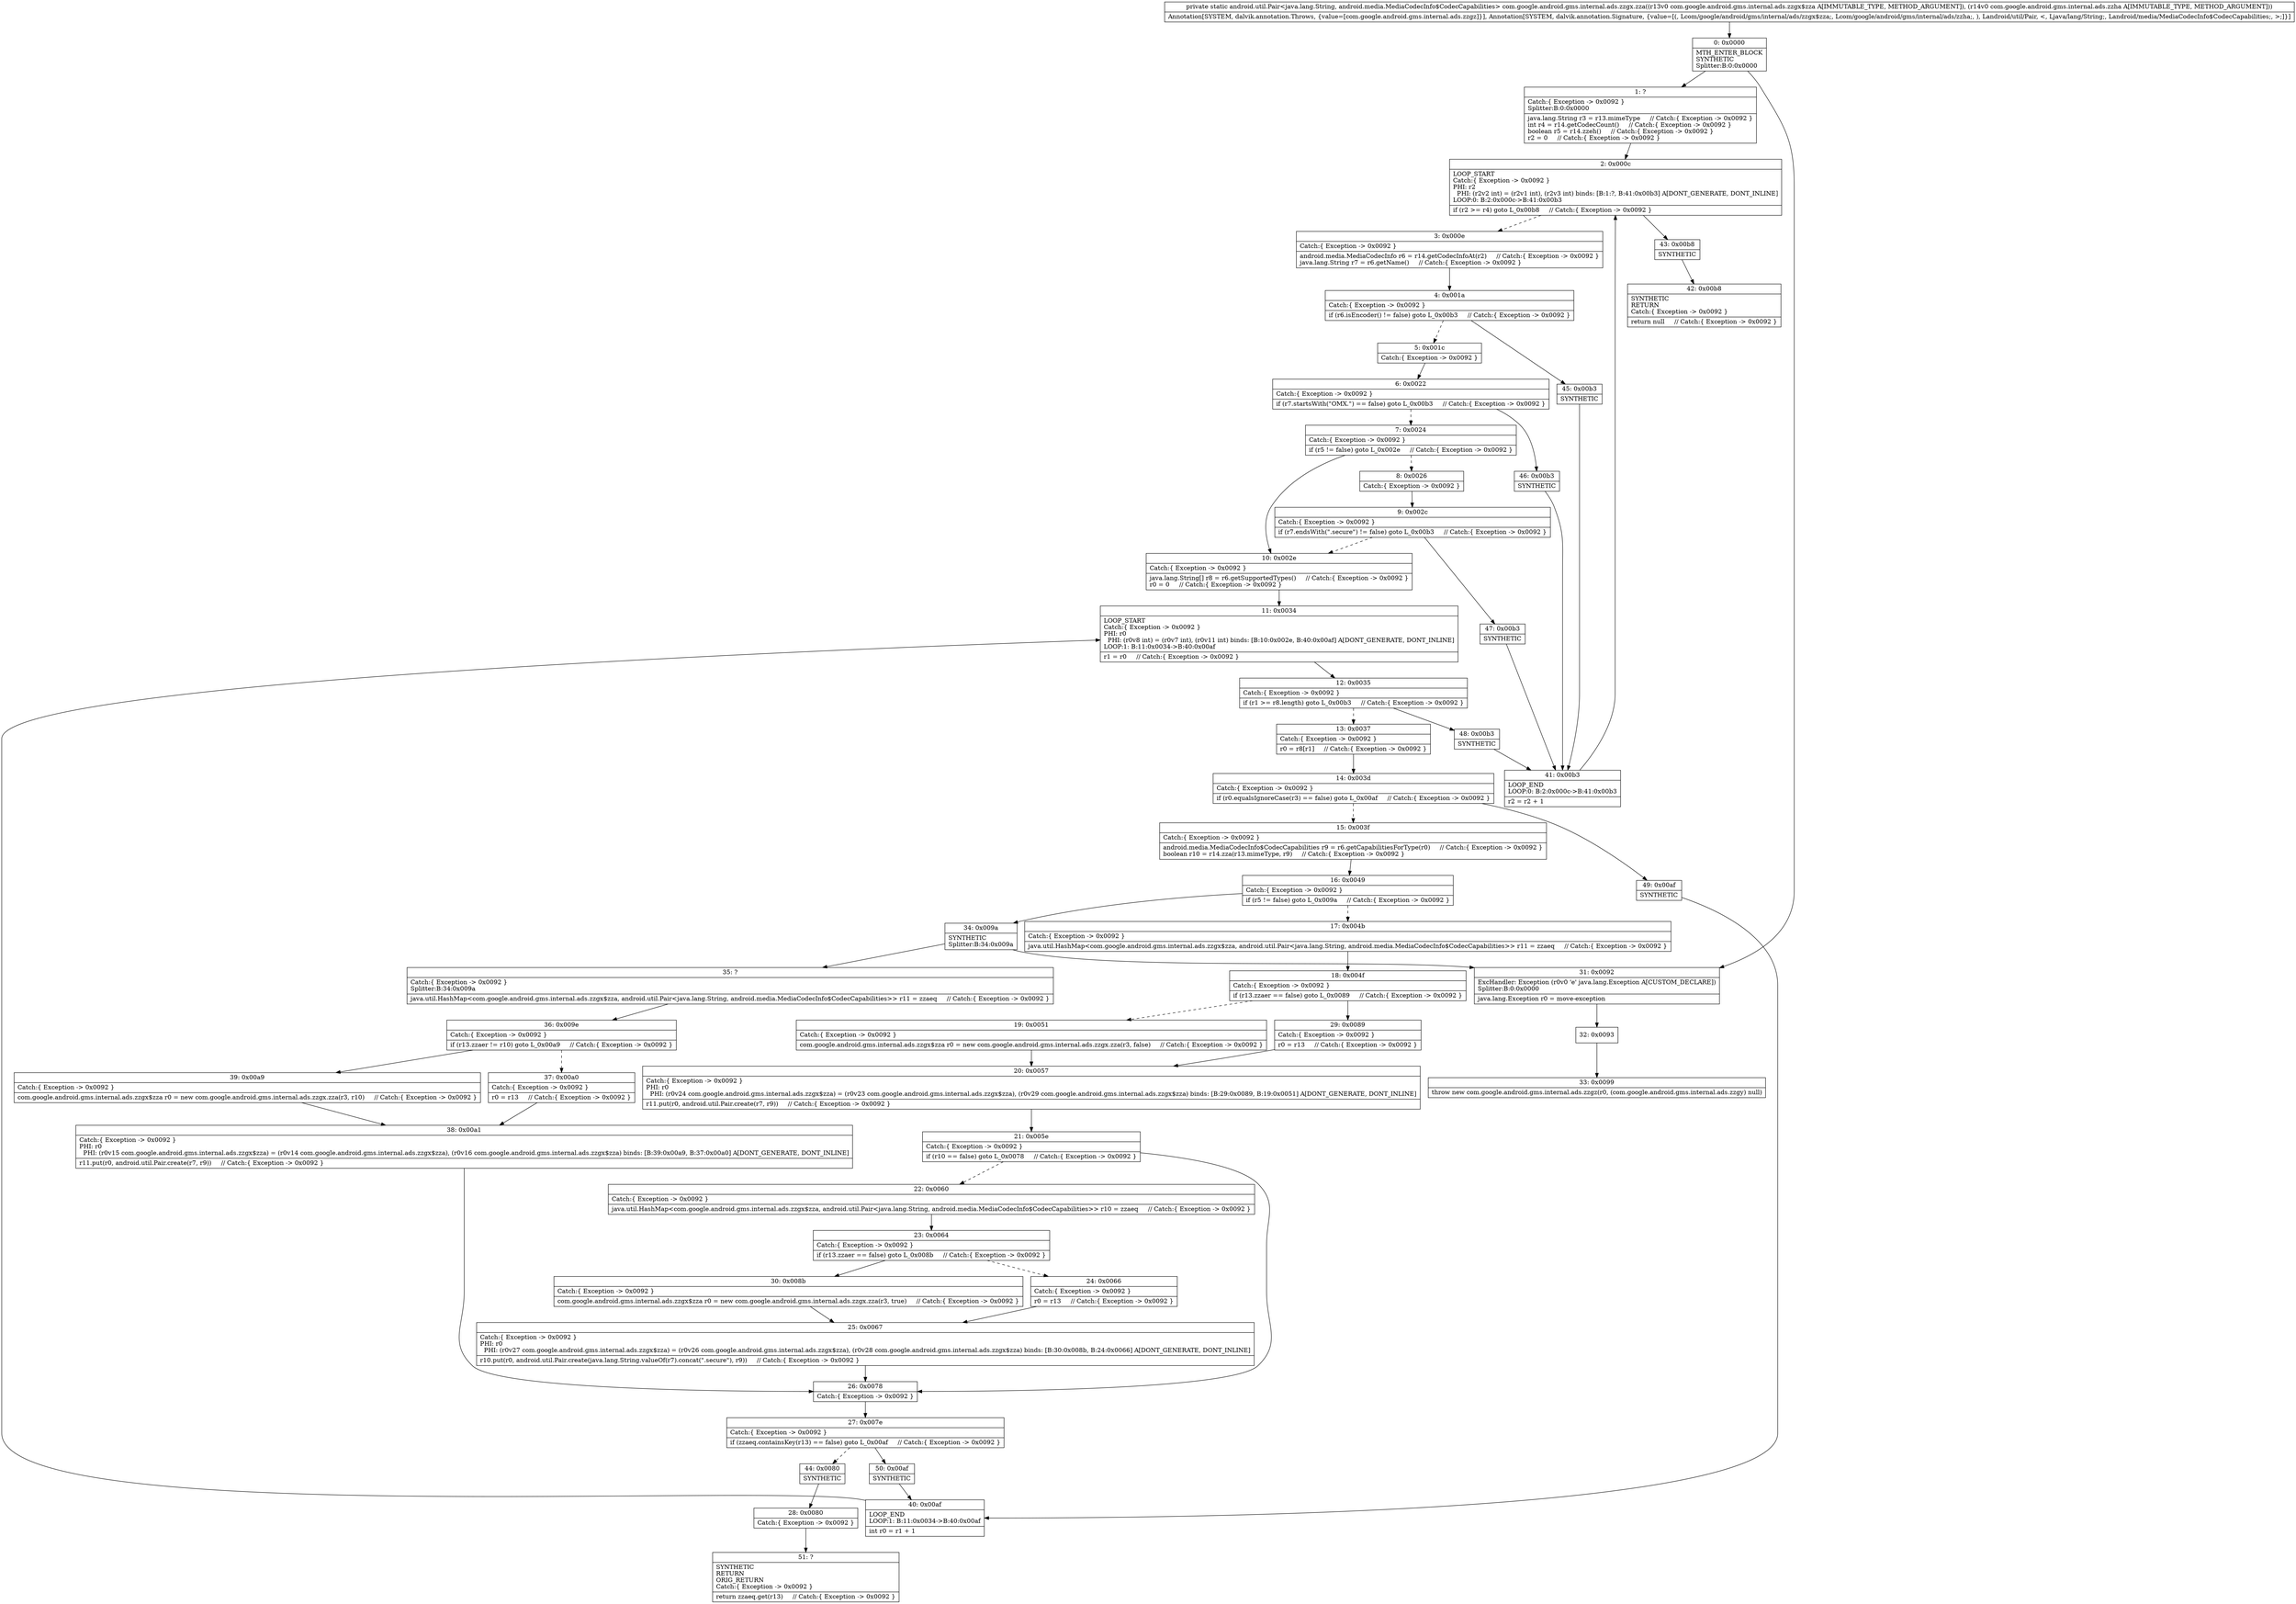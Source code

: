 digraph "CFG forcom.google.android.gms.internal.ads.zzgx.zza(Lcom\/google\/android\/gms\/internal\/ads\/zzgx$zza;Lcom\/google\/android\/gms\/internal\/ads\/zzha;)Landroid\/util\/Pair;" {
Node_0 [shape=record,label="{0\:\ 0x0000|MTH_ENTER_BLOCK\lSYNTHETIC\lSplitter:B:0:0x0000\l}"];
Node_1 [shape=record,label="{1\:\ ?|Catch:\{ Exception \-\> 0x0092 \}\lSplitter:B:0:0x0000\l|java.lang.String r3 = r13.mimeType     \/\/ Catch:\{ Exception \-\> 0x0092 \}\lint r4 = r14.getCodecCount()     \/\/ Catch:\{ Exception \-\> 0x0092 \}\lboolean r5 = r14.zzeh()     \/\/ Catch:\{ Exception \-\> 0x0092 \}\lr2 = 0     \/\/ Catch:\{ Exception \-\> 0x0092 \}\l}"];
Node_2 [shape=record,label="{2\:\ 0x000c|LOOP_START\lCatch:\{ Exception \-\> 0x0092 \}\lPHI: r2 \l  PHI: (r2v2 int) = (r2v1 int), (r2v3 int) binds: [B:1:?, B:41:0x00b3] A[DONT_GENERATE, DONT_INLINE]\lLOOP:0: B:2:0x000c\-\>B:41:0x00b3\l|if (r2 \>= r4) goto L_0x00b8     \/\/ Catch:\{ Exception \-\> 0x0092 \}\l}"];
Node_3 [shape=record,label="{3\:\ 0x000e|Catch:\{ Exception \-\> 0x0092 \}\l|android.media.MediaCodecInfo r6 = r14.getCodecInfoAt(r2)     \/\/ Catch:\{ Exception \-\> 0x0092 \}\ljava.lang.String r7 = r6.getName()     \/\/ Catch:\{ Exception \-\> 0x0092 \}\l}"];
Node_4 [shape=record,label="{4\:\ 0x001a|Catch:\{ Exception \-\> 0x0092 \}\l|if (r6.isEncoder() != false) goto L_0x00b3     \/\/ Catch:\{ Exception \-\> 0x0092 \}\l}"];
Node_5 [shape=record,label="{5\:\ 0x001c|Catch:\{ Exception \-\> 0x0092 \}\l}"];
Node_6 [shape=record,label="{6\:\ 0x0022|Catch:\{ Exception \-\> 0x0092 \}\l|if (r7.startsWith(\"OMX.\") == false) goto L_0x00b3     \/\/ Catch:\{ Exception \-\> 0x0092 \}\l}"];
Node_7 [shape=record,label="{7\:\ 0x0024|Catch:\{ Exception \-\> 0x0092 \}\l|if (r5 != false) goto L_0x002e     \/\/ Catch:\{ Exception \-\> 0x0092 \}\l}"];
Node_8 [shape=record,label="{8\:\ 0x0026|Catch:\{ Exception \-\> 0x0092 \}\l}"];
Node_9 [shape=record,label="{9\:\ 0x002c|Catch:\{ Exception \-\> 0x0092 \}\l|if (r7.endsWith(\".secure\") != false) goto L_0x00b3     \/\/ Catch:\{ Exception \-\> 0x0092 \}\l}"];
Node_10 [shape=record,label="{10\:\ 0x002e|Catch:\{ Exception \-\> 0x0092 \}\l|java.lang.String[] r8 = r6.getSupportedTypes()     \/\/ Catch:\{ Exception \-\> 0x0092 \}\lr0 = 0     \/\/ Catch:\{ Exception \-\> 0x0092 \}\l}"];
Node_11 [shape=record,label="{11\:\ 0x0034|LOOP_START\lCatch:\{ Exception \-\> 0x0092 \}\lPHI: r0 \l  PHI: (r0v8 int) = (r0v7 int), (r0v11 int) binds: [B:10:0x002e, B:40:0x00af] A[DONT_GENERATE, DONT_INLINE]\lLOOP:1: B:11:0x0034\-\>B:40:0x00af\l|r1 = r0     \/\/ Catch:\{ Exception \-\> 0x0092 \}\l}"];
Node_12 [shape=record,label="{12\:\ 0x0035|Catch:\{ Exception \-\> 0x0092 \}\l|if (r1 \>= r8.length) goto L_0x00b3     \/\/ Catch:\{ Exception \-\> 0x0092 \}\l}"];
Node_13 [shape=record,label="{13\:\ 0x0037|Catch:\{ Exception \-\> 0x0092 \}\l|r0 = r8[r1]     \/\/ Catch:\{ Exception \-\> 0x0092 \}\l}"];
Node_14 [shape=record,label="{14\:\ 0x003d|Catch:\{ Exception \-\> 0x0092 \}\l|if (r0.equalsIgnoreCase(r3) == false) goto L_0x00af     \/\/ Catch:\{ Exception \-\> 0x0092 \}\l}"];
Node_15 [shape=record,label="{15\:\ 0x003f|Catch:\{ Exception \-\> 0x0092 \}\l|android.media.MediaCodecInfo$CodecCapabilities r9 = r6.getCapabilitiesForType(r0)     \/\/ Catch:\{ Exception \-\> 0x0092 \}\lboolean r10 = r14.zza(r13.mimeType, r9)     \/\/ Catch:\{ Exception \-\> 0x0092 \}\l}"];
Node_16 [shape=record,label="{16\:\ 0x0049|Catch:\{ Exception \-\> 0x0092 \}\l|if (r5 != false) goto L_0x009a     \/\/ Catch:\{ Exception \-\> 0x0092 \}\l}"];
Node_17 [shape=record,label="{17\:\ 0x004b|Catch:\{ Exception \-\> 0x0092 \}\l|java.util.HashMap\<com.google.android.gms.internal.ads.zzgx$zza, android.util.Pair\<java.lang.String, android.media.MediaCodecInfo$CodecCapabilities\>\> r11 = zzaeq     \/\/ Catch:\{ Exception \-\> 0x0092 \}\l}"];
Node_18 [shape=record,label="{18\:\ 0x004f|Catch:\{ Exception \-\> 0x0092 \}\l|if (r13.zzaer == false) goto L_0x0089     \/\/ Catch:\{ Exception \-\> 0x0092 \}\l}"];
Node_19 [shape=record,label="{19\:\ 0x0051|Catch:\{ Exception \-\> 0x0092 \}\l|com.google.android.gms.internal.ads.zzgx$zza r0 = new com.google.android.gms.internal.ads.zzgx.zza(r3, false)     \/\/ Catch:\{ Exception \-\> 0x0092 \}\l}"];
Node_20 [shape=record,label="{20\:\ 0x0057|Catch:\{ Exception \-\> 0x0092 \}\lPHI: r0 \l  PHI: (r0v24 com.google.android.gms.internal.ads.zzgx$zza) = (r0v23 com.google.android.gms.internal.ads.zzgx$zza), (r0v29 com.google.android.gms.internal.ads.zzgx$zza) binds: [B:29:0x0089, B:19:0x0051] A[DONT_GENERATE, DONT_INLINE]\l|r11.put(r0, android.util.Pair.create(r7, r9))     \/\/ Catch:\{ Exception \-\> 0x0092 \}\l}"];
Node_21 [shape=record,label="{21\:\ 0x005e|Catch:\{ Exception \-\> 0x0092 \}\l|if (r10 == false) goto L_0x0078     \/\/ Catch:\{ Exception \-\> 0x0092 \}\l}"];
Node_22 [shape=record,label="{22\:\ 0x0060|Catch:\{ Exception \-\> 0x0092 \}\l|java.util.HashMap\<com.google.android.gms.internal.ads.zzgx$zza, android.util.Pair\<java.lang.String, android.media.MediaCodecInfo$CodecCapabilities\>\> r10 = zzaeq     \/\/ Catch:\{ Exception \-\> 0x0092 \}\l}"];
Node_23 [shape=record,label="{23\:\ 0x0064|Catch:\{ Exception \-\> 0x0092 \}\l|if (r13.zzaer == false) goto L_0x008b     \/\/ Catch:\{ Exception \-\> 0x0092 \}\l}"];
Node_24 [shape=record,label="{24\:\ 0x0066|Catch:\{ Exception \-\> 0x0092 \}\l|r0 = r13     \/\/ Catch:\{ Exception \-\> 0x0092 \}\l}"];
Node_25 [shape=record,label="{25\:\ 0x0067|Catch:\{ Exception \-\> 0x0092 \}\lPHI: r0 \l  PHI: (r0v27 com.google.android.gms.internal.ads.zzgx$zza) = (r0v26 com.google.android.gms.internal.ads.zzgx$zza), (r0v28 com.google.android.gms.internal.ads.zzgx$zza) binds: [B:30:0x008b, B:24:0x0066] A[DONT_GENERATE, DONT_INLINE]\l|r10.put(r0, android.util.Pair.create(java.lang.String.valueOf(r7).concat(\".secure\"), r9))     \/\/ Catch:\{ Exception \-\> 0x0092 \}\l}"];
Node_26 [shape=record,label="{26\:\ 0x0078|Catch:\{ Exception \-\> 0x0092 \}\l}"];
Node_27 [shape=record,label="{27\:\ 0x007e|Catch:\{ Exception \-\> 0x0092 \}\l|if (zzaeq.containsKey(r13) == false) goto L_0x00af     \/\/ Catch:\{ Exception \-\> 0x0092 \}\l}"];
Node_28 [shape=record,label="{28\:\ 0x0080|Catch:\{ Exception \-\> 0x0092 \}\l}"];
Node_29 [shape=record,label="{29\:\ 0x0089|Catch:\{ Exception \-\> 0x0092 \}\l|r0 = r13     \/\/ Catch:\{ Exception \-\> 0x0092 \}\l}"];
Node_30 [shape=record,label="{30\:\ 0x008b|Catch:\{ Exception \-\> 0x0092 \}\l|com.google.android.gms.internal.ads.zzgx$zza r0 = new com.google.android.gms.internal.ads.zzgx.zza(r3, true)     \/\/ Catch:\{ Exception \-\> 0x0092 \}\l}"];
Node_31 [shape=record,label="{31\:\ 0x0092|ExcHandler: Exception (r0v0 'e' java.lang.Exception A[CUSTOM_DECLARE])\lSplitter:B:0:0x0000\l|java.lang.Exception r0 = move\-exception\l}"];
Node_32 [shape=record,label="{32\:\ 0x0093}"];
Node_33 [shape=record,label="{33\:\ 0x0099|throw new com.google.android.gms.internal.ads.zzgz(r0, (com.google.android.gms.internal.ads.zzgy) null)\l}"];
Node_34 [shape=record,label="{34\:\ 0x009a|SYNTHETIC\lSplitter:B:34:0x009a\l}"];
Node_35 [shape=record,label="{35\:\ ?|Catch:\{ Exception \-\> 0x0092 \}\lSplitter:B:34:0x009a\l|java.util.HashMap\<com.google.android.gms.internal.ads.zzgx$zza, android.util.Pair\<java.lang.String, android.media.MediaCodecInfo$CodecCapabilities\>\> r11 = zzaeq     \/\/ Catch:\{ Exception \-\> 0x0092 \}\l}"];
Node_36 [shape=record,label="{36\:\ 0x009e|Catch:\{ Exception \-\> 0x0092 \}\l|if (r13.zzaer != r10) goto L_0x00a9     \/\/ Catch:\{ Exception \-\> 0x0092 \}\l}"];
Node_37 [shape=record,label="{37\:\ 0x00a0|Catch:\{ Exception \-\> 0x0092 \}\l|r0 = r13     \/\/ Catch:\{ Exception \-\> 0x0092 \}\l}"];
Node_38 [shape=record,label="{38\:\ 0x00a1|Catch:\{ Exception \-\> 0x0092 \}\lPHI: r0 \l  PHI: (r0v15 com.google.android.gms.internal.ads.zzgx$zza) = (r0v14 com.google.android.gms.internal.ads.zzgx$zza), (r0v16 com.google.android.gms.internal.ads.zzgx$zza) binds: [B:39:0x00a9, B:37:0x00a0] A[DONT_GENERATE, DONT_INLINE]\l|r11.put(r0, android.util.Pair.create(r7, r9))     \/\/ Catch:\{ Exception \-\> 0x0092 \}\l}"];
Node_39 [shape=record,label="{39\:\ 0x00a9|Catch:\{ Exception \-\> 0x0092 \}\l|com.google.android.gms.internal.ads.zzgx$zza r0 = new com.google.android.gms.internal.ads.zzgx.zza(r3, r10)     \/\/ Catch:\{ Exception \-\> 0x0092 \}\l}"];
Node_40 [shape=record,label="{40\:\ 0x00af|LOOP_END\lLOOP:1: B:11:0x0034\-\>B:40:0x00af\l|int r0 = r1 + 1\l}"];
Node_41 [shape=record,label="{41\:\ 0x00b3|LOOP_END\lLOOP:0: B:2:0x000c\-\>B:41:0x00b3\l|r2 = r2 + 1\l}"];
Node_42 [shape=record,label="{42\:\ 0x00b8|SYNTHETIC\lRETURN\lCatch:\{ Exception \-\> 0x0092 \}\l|return null     \/\/ Catch:\{ Exception \-\> 0x0092 \}\l}"];
Node_43 [shape=record,label="{43\:\ 0x00b8|SYNTHETIC\l}"];
Node_44 [shape=record,label="{44\:\ 0x0080|SYNTHETIC\l}"];
Node_45 [shape=record,label="{45\:\ 0x00b3|SYNTHETIC\l}"];
Node_46 [shape=record,label="{46\:\ 0x00b3|SYNTHETIC\l}"];
Node_47 [shape=record,label="{47\:\ 0x00b3|SYNTHETIC\l}"];
Node_48 [shape=record,label="{48\:\ 0x00b3|SYNTHETIC\l}"];
Node_49 [shape=record,label="{49\:\ 0x00af|SYNTHETIC\l}"];
Node_50 [shape=record,label="{50\:\ 0x00af|SYNTHETIC\l}"];
Node_51 [shape=record,label="{51\:\ ?|SYNTHETIC\lRETURN\lORIG_RETURN\lCatch:\{ Exception \-\> 0x0092 \}\l|return zzaeq.get(r13)     \/\/ Catch:\{ Exception \-\> 0x0092 \}\l}"];
MethodNode[shape=record,label="{private static android.util.Pair\<java.lang.String, android.media.MediaCodecInfo$CodecCapabilities\> com.google.android.gms.internal.ads.zzgx.zza((r13v0 com.google.android.gms.internal.ads.zzgx$zza A[IMMUTABLE_TYPE, METHOD_ARGUMENT]), (r14v0 com.google.android.gms.internal.ads.zzha A[IMMUTABLE_TYPE, METHOD_ARGUMENT]))  | Annotation[SYSTEM, dalvik.annotation.Throws, \{value=[com.google.android.gms.internal.ads.zzgz]\}], Annotation[SYSTEM, dalvik.annotation.Signature, \{value=[(, Lcom\/google\/android\/gms\/internal\/ads\/zzgx$zza;, Lcom\/google\/android\/gms\/internal\/ads\/zzha;, ), Landroid\/util\/Pair, \<, Ljava\/lang\/String;, Landroid\/media\/MediaCodecInfo$CodecCapabilities;, \>;]\}]\l}"];
MethodNode -> Node_0;
Node_0 -> Node_1;
Node_0 -> Node_31;
Node_1 -> Node_2;
Node_2 -> Node_3[style=dashed];
Node_2 -> Node_43;
Node_3 -> Node_4;
Node_4 -> Node_5[style=dashed];
Node_4 -> Node_45;
Node_5 -> Node_6;
Node_6 -> Node_7[style=dashed];
Node_6 -> Node_46;
Node_7 -> Node_8[style=dashed];
Node_7 -> Node_10;
Node_8 -> Node_9;
Node_9 -> Node_10[style=dashed];
Node_9 -> Node_47;
Node_10 -> Node_11;
Node_11 -> Node_12;
Node_12 -> Node_13[style=dashed];
Node_12 -> Node_48;
Node_13 -> Node_14;
Node_14 -> Node_15[style=dashed];
Node_14 -> Node_49;
Node_15 -> Node_16;
Node_16 -> Node_17[style=dashed];
Node_16 -> Node_34;
Node_17 -> Node_18;
Node_18 -> Node_19[style=dashed];
Node_18 -> Node_29;
Node_19 -> Node_20;
Node_20 -> Node_21;
Node_21 -> Node_22[style=dashed];
Node_21 -> Node_26;
Node_22 -> Node_23;
Node_23 -> Node_24[style=dashed];
Node_23 -> Node_30;
Node_24 -> Node_25;
Node_25 -> Node_26;
Node_26 -> Node_27;
Node_27 -> Node_44[style=dashed];
Node_27 -> Node_50;
Node_28 -> Node_51;
Node_29 -> Node_20;
Node_30 -> Node_25;
Node_31 -> Node_32;
Node_32 -> Node_33;
Node_34 -> Node_35;
Node_34 -> Node_31;
Node_35 -> Node_36;
Node_36 -> Node_37[style=dashed];
Node_36 -> Node_39;
Node_37 -> Node_38;
Node_38 -> Node_26;
Node_39 -> Node_38;
Node_40 -> Node_11;
Node_41 -> Node_2;
Node_43 -> Node_42;
Node_44 -> Node_28;
Node_45 -> Node_41;
Node_46 -> Node_41;
Node_47 -> Node_41;
Node_48 -> Node_41;
Node_49 -> Node_40;
Node_50 -> Node_40;
}

